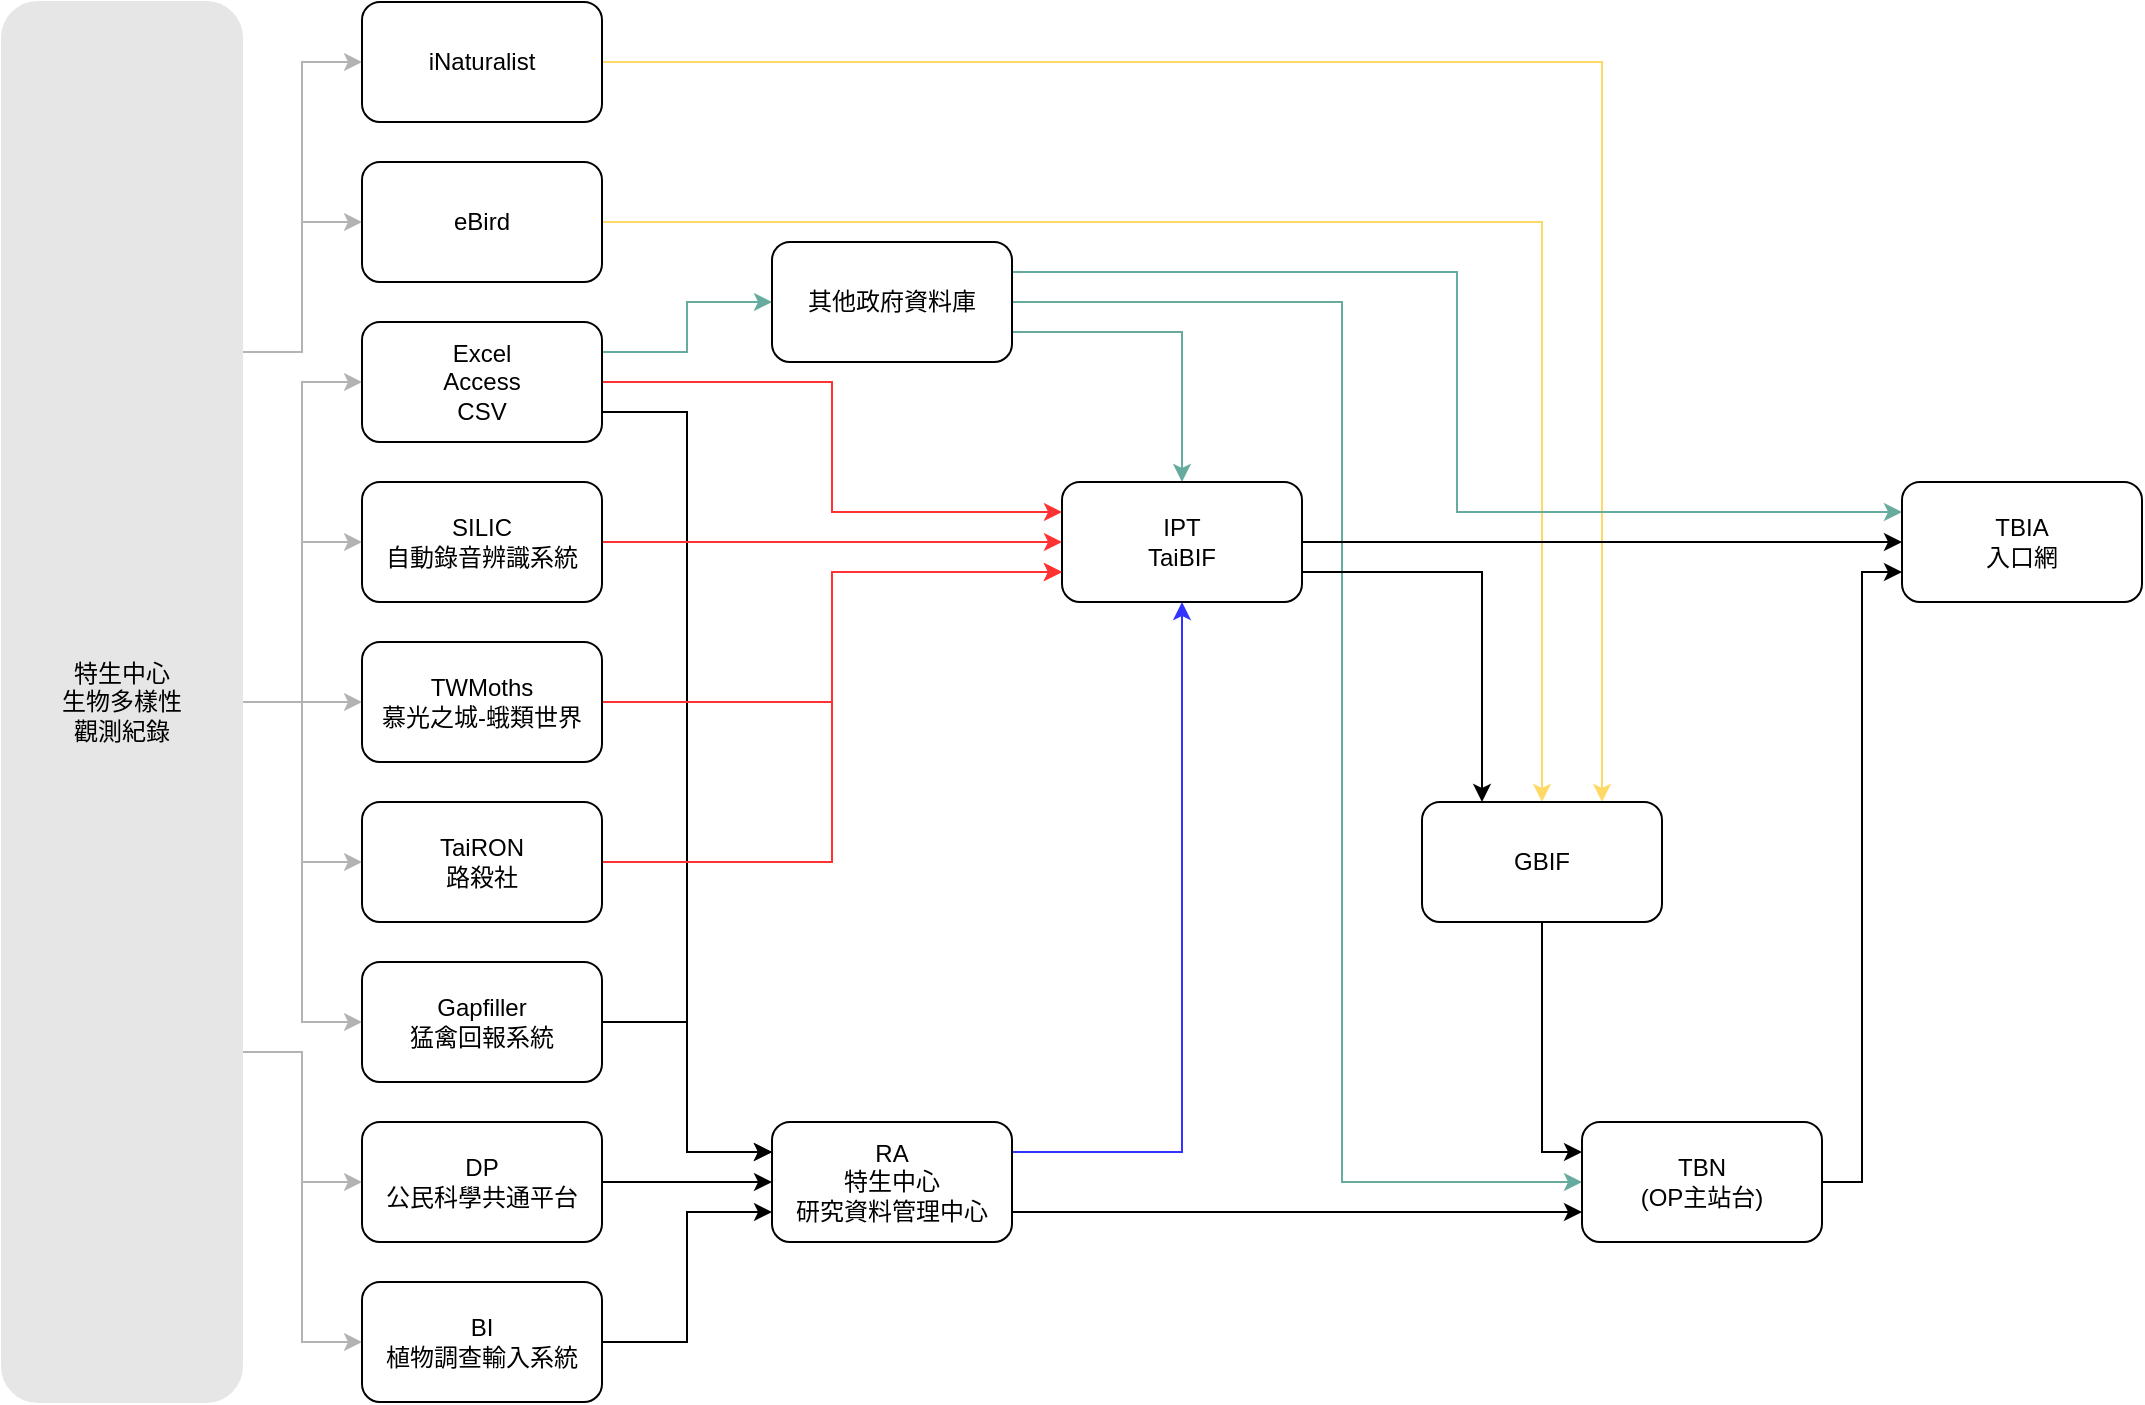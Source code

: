 <mxfile version="20.2.8" type="github">
  <diagram id="rm72Gj8ZxFal6YDLn9Lo" name="Page-1">
    <mxGraphModel dx="1662" dy="752" grid="1" gridSize="10" guides="1" tooltips="1" connect="1" arrows="1" fold="1" page="1" pageScale="1" pageWidth="1169" pageHeight="827" math="0" shadow="0">
      <root>
        <mxCell id="0" />
        <mxCell id="1" parent="0" />
        <mxCell id="_VTtxhrFGdUtf0AvVYgn-45" style="edgeStyle=orthogonalEdgeStyle;rounded=0;orthogonalLoop=1;jettySize=auto;html=1;exitX=1;exitY=0.25;exitDx=0;exitDy=0;entryX=0;entryY=0.5;entryDx=0;entryDy=0;shadow=0;strokeColor=#B3B3B3;fillColor=#FFB366;" edge="1" parent="1" source="uOPO1Oe3B9QStqaCYldA-2" target="uOPO1Oe3B9QStqaCYldA-10">
          <mxGeometry relative="1" as="geometry" />
        </mxCell>
        <mxCell id="_VTtxhrFGdUtf0AvVYgn-46" style="edgeStyle=orthogonalEdgeStyle;rounded=0;orthogonalLoop=1;jettySize=auto;html=1;exitX=1;exitY=0.25;exitDx=0;exitDy=0;shadow=0;strokeColor=#B3B3B3;fillColor=#FFB366;" edge="1" parent="1" source="uOPO1Oe3B9QStqaCYldA-2" target="uOPO1Oe3B9QStqaCYldA-9">
          <mxGeometry relative="1" as="geometry" />
        </mxCell>
        <mxCell id="_VTtxhrFGdUtf0AvVYgn-48" style="edgeStyle=orthogonalEdgeStyle;rounded=0;orthogonalLoop=1;jettySize=auto;html=1;exitX=1;exitY=0.5;exitDx=0;exitDy=0;entryX=0;entryY=0.5;entryDx=0;entryDy=0;shadow=0;strokeColor=#B3B3B3;fillColor=#FFB366;" edge="1" parent="1" source="uOPO1Oe3B9QStqaCYldA-2" target="uOPO1Oe3B9QStqaCYldA-3">
          <mxGeometry relative="1" as="geometry" />
        </mxCell>
        <mxCell id="_VTtxhrFGdUtf0AvVYgn-49" style="edgeStyle=orthogonalEdgeStyle;rounded=0;orthogonalLoop=1;jettySize=auto;html=1;exitX=1;exitY=0.5;exitDx=0;exitDy=0;entryX=0;entryY=0.5;entryDx=0;entryDy=0;shadow=0;strokeColor=#B3B3B3;fillColor=#FFB366;" edge="1" parent="1" source="uOPO1Oe3B9QStqaCYldA-2" target="uOPO1Oe3B9QStqaCYldA-7">
          <mxGeometry relative="1" as="geometry" />
        </mxCell>
        <mxCell id="_VTtxhrFGdUtf0AvVYgn-50" style="edgeStyle=orthogonalEdgeStyle;rounded=0;orthogonalLoop=1;jettySize=auto;html=1;exitX=1;exitY=0.5;exitDx=0;exitDy=0;shadow=0;strokeColor=#B3B3B3;fillColor=#FFB366;" edge="1" parent="1" source="uOPO1Oe3B9QStqaCYldA-2" target="uOPO1Oe3B9QStqaCYldA-8">
          <mxGeometry relative="1" as="geometry" />
        </mxCell>
        <mxCell id="_VTtxhrFGdUtf0AvVYgn-51" style="edgeStyle=orthogonalEdgeStyle;rounded=0;orthogonalLoop=1;jettySize=auto;html=1;exitX=1;exitY=0.5;exitDx=0;exitDy=0;entryX=0;entryY=0.5;entryDx=0;entryDy=0;shadow=0;strokeColor=#B3B3B3;fillColor=#FFB366;" edge="1" parent="1" source="uOPO1Oe3B9QStqaCYldA-2" target="_VTtxhrFGdUtf0AvVYgn-23">
          <mxGeometry relative="1" as="geometry" />
        </mxCell>
        <mxCell id="_VTtxhrFGdUtf0AvVYgn-52" style="edgeStyle=orthogonalEdgeStyle;rounded=0;orthogonalLoop=1;jettySize=auto;html=1;exitX=1;exitY=0.5;exitDx=0;exitDy=0;entryX=0;entryY=0.5;entryDx=0;entryDy=0;shadow=0;strokeColor=#B3B3B3;fillColor=#FFB366;" edge="1" parent="1" source="uOPO1Oe3B9QStqaCYldA-2" target="uOPO1Oe3B9QStqaCYldA-6">
          <mxGeometry relative="1" as="geometry" />
        </mxCell>
        <mxCell id="_VTtxhrFGdUtf0AvVYgn-53" style="edgeStyle=orthogonalEdgeStyle;rounded=0;orthogonalLoop=1;jettySize=auto;html=1;exitX=1;exitY=0.75;exitDx=0;exitDy=0;entryX=0;entryY=0.5;entryDx=0;entryDy=0;shadow=0;strokeColor=#B3B3B3;fillColor=#FFB366;" edge="1" parent="1" source="uOPO1Oe3B9QStqaCYldA-2" target="uOPO1Oe3B9QStqaCYldA-4">
          <mxGeometry relative="1" as="geometry" />
        </mxCell>
        <mxCell id="_VTtxhrFGdUtf0AvVYgn-54" style="edgeStyle=orthogonalEdgeStyle;rounded=0;orthogonalLoop=1;jettySize=auto;html=1;exitX=1;exitY=0.75;exitDx=0;exitDy=0;shadow=0;strokeColor=#B3B3B3;fillColor=#FFB366;" edge="1" parent="1" source="uOPO1Oe3B9QStqaCYldA-2" target="uOPO1Oe3B9QStqaCYldA-5">
          <mxGeometry relative="1" as="geometry" />
        </mxCell>
        <mxCell id="uOPO1Oe3B9QStqaCYldA-2" value="&lt;div&gt;特生中心&lt;/div&gt;&lt;div&gt;生物多樣性&lt;/div&gt;&lt;div&gt;觀測紀錄&lt;/div&gt;" style="rounded=1;whiteSpace=wrap;html=1;strokeColor=#E6E6E6;fillColor=#E6E6E6;" parent="1" vertex="1">
          <mxGeometry x="80" y="40" width="120" height="700" as="geometry" />
        </mxCell>
        <mxCell id="uOPO1Oe3B9QStqaCYldA-18" style="edgeStyle=orthogonalEdgeStyle;rounded=0;orthogonalLoop=1;jettySize=auto;html=1;exitX=1;exitY=0.75;exitDx=0;exitDy=0;entryX=0;entryY=0.25;entryDx=0;entryDy=0;strokeColor=#000000;" parent="1" source="uOPO1Oe3B9QStqaCYldA-3" target="uOPO1Oe3B9QStqaCYldA-11" edge="1">
          <mxGeometry relative="1" as="geometry">
            <Array as="points" />
          </mxGeometry>
        </mxCell>
        <mxCell id="uOPO1Oe3B9QStqaCYldA-33" style="edgeStyle=orthogonalEdgeStyle;rounded=0;orthogonalLoop=1;jettySize=auto;html=1;exitX=1;exitY=0.25;exitDx=0;exitDy=0;entryX=0;entryY=0.5;entryDx=0;entryDy=0;strokeColor=#67AB9F;" parent="1" source="uOPO1Oe3B9QStqaCYldA-3" target="uOPO1Oe3B9QStqaCYldA-13" edge="1">
          <mxGeometry relative="1" as="geometry" />
        </mxCell>
        <mxCell id="_VTtxhrFGdUtf0AvVYgn-32" style="edgeStyle=orthogonalEdgeStyle;rounded=0;orthogonalLoop=1;jettySize=auto;html=1;exitX=1;exitY=0.5;exitDx=0;exitDy=0;entryX=0;entryY=0.25;entryDx=0;entryDy=0;strokeColor=#FF3333;" edge="1" parent="1" source="uOPO1Oe3B9QStqaCYldA-3" target="uOPO1Oe3B9QStqaCYldA-14">
          <mxGeometry relative="1" as="geometry" />
        </mxCell>
        <mxCell id="uOPO1Oe3B9QStqaCYldA-3" value="&lt;div&gt;Excel&lt;/div&gt;&lt;div&gt;Access&lt;/div&gt;&lt;div&gt;CSV&lt;br&gt;&lt;/div&gt;" style="rounded=1;whiteSpace=wrap;html=1;" parent="1" vertex="1">
          <mxGeometry x="260" y="200" width="120" height="60" as="geometry" />
        </mxCell>
        <mxCell id="_VTtxhrFGdUtf0AvVYgn-38" style="edgeStyle=orthogonalEdgeStyle;rounded=0;orthogonalLoop=1;jettySize=auto;html=1;exitX=1;exitY=0.5;exitDx=0;exitDy=0;entryX=0;entryY=0.5;entryDx=0;entryDy=0;" edge="1" parent="1" source="uOPO1Oe3B9QStqaCYldA-4" target="uOPO1Oe3B9QStqaCYldA-11">
          <mxGeometry relative="1" as="geometry" />
        </mxCell>
        <mxCell id="uOPO1Oe3B9QStqaCYldA-4" value="&lt;div&gt;DP&lt;/div&gt;公民科學共通平台" style="rounded=1;whiteSpace=wrap;html=1;" parent="1" vertex="1">
          <mxGeometry x="260" y="600" width="120" height="60" as="geometry" />
        </mxCell>
        <mxCell id="_VTtxhrFGdUtf0AvVYgn-39" style="edgeStyle=orthogonalEdgeStyle;rounded=0;orthogonalLoop=1;jettySize=auto;html=1;exitX=1;exitY=0.5;exitDx=0;exitDy=0;entryX=0;entryY=0.75;entryDx=0;entryDy=0;" edge="1" parent="1" source="uOPO1Oe3B9QStqaCYldA-5" target="uOPO1Oe3B9QStqaCYldA-11">
          <mxGeometry relative="1" as="geometry" />
        </mxCell>
        <mxCell id="uOPO1Oe3B9QStqaCYldA-5" value="&lt;div&gt;BI&lt;/div&gt;植物調查輸入系統" style="rounded=1;whiteSpace=wrap;html=1;" parent="1" vertex="1">
          <mxGeometry x="260" y="680" width="120" height="60" as="geometry" />
        </mxCell>
        <mxCell id="_VTtxhrFGdUtf0AvVYgn-42" style="edgeStyle=orthogonalEdgeStyle;rounded=0;orthogonalLoop=1;jettySize=auto;html=1;exitX=1;exitY=0.5;exitDx=0;exitDy=0;entryX=0;entryY=0.25;entryDx=0;entryDy=0;" edge="1" parent="1" source="uOPO1Oe3B9QStqaCYldA-6" target="uOPO1Oe3B9QStqaCYldA-11">
          <mxGeometry relative="1" as="geometry" />
        </mxCell>
        <mxCell id="uOPO1Oe3B9QStqaCYldA-6" value="&lt;div&gt;Gapfiller&lt;/div&gt;&lt;div&gt;猛禽回報系統&lt;br&gt;&lt;/div&gt;" style="rounded=1;whiteSpace=wrap;html=1;" parent="1" vertex="1">
          <mxGeometry x="260" y="520" width="120" height="60" as="geometry" />
        </mxCell>
        <mxCell id="_VTtxhrFGdUtf0AvVYgn-34" style="edgeStyle=orthogonalEdgeStyle;rounded=0;orthogonalLoop=1;jettySize=auto;html=1;exitX=1;exitY=0.5;exitDx=0;exitDy=0;entryX=0;entryY=0.5;entryDx=0;entryDy=0;strokeColor=#FF3333;" edge="1" parent="1" source="uOPO1Oe3B9QStqaCYldA-7" target="uOPO1Oe3B9QStqaCYldA-14">
          <mxGeometry relative="1" as="geometry" />
        </mxCell>
        <mxCell id="uOPO1Oe3B9QStqaCYldA-7" value="&lt;div&gt;SILIC&lt;/div&gt;自動錄音辨識系統" style="rounded=1;whiteSpace=wrap;html=1;" parent="1" vertex="1">
          <mxGeometry x="260" y="280" width="120" height="60" as="geometry" />
        </mxCell>
        <mxCell id="_VTtxhrFGdUtf0AvVYgn-35" style="edgeStyle=orthogonalEdgeStyle;rounded=0;orthogonalLoop=1;jettySize=auto;html=1;exitX=1;exitY=0.5;exitDx=0;exitDy=0;entryX=0;entryY=0.75;entryDx=0;entryDy=0;strokeColor=#FF3333;" edge="1" parent="1" source="uOPO1Oe3B9QStqaCYldA-8" target="uOPO1Oe3B9QStqaCYldA-14">
          <mxGeometry relative="1" as="geometry" />
        </mxCell>
        <mxCell id="uOPO1Oe3B9QStqaCYldA-8" value="&lt;div&gt;TWMoths&lt;/div&gt;&lt;div&gt;慕光之城-蛾類世界&lt;br&gt;&lt;/div&gt;" style="rounded=1;whiteSpace=wrap;html=1;" parent="1" vertex="1">
          <mxGeometry x="260" y="360" width="120" height="60" as="geometry" />
        </mxCell>
        <mxCell id="_VTtxhrFGdUtf0AvVYgn-4" style="edgeStyle=orthogonalEdgeStyle;rounded=0;orthogonalLoop=1;jettySize=auto;html=1;exitX=1;exitY=0.5;exitDx=0;exitDy=0;entryX=0.5;entryY=0;entryDx=0;entryDy=0;strokeColor=#FFD966;" edge="1" parent="1" source="uOPO1Oe3B9QStqaCYldA-9" target="uOPO1Oe3B9QStqaCYldA-25">
          <mxGeometry relative="1" as="geometry" />
        </mxCell>
        <mxCell id="uOPO1Oe3B9QStqaCYldA-9" value="&lt;div&gt;eBird&lt;/div&gt;" style="rounded=1;whiteSpace=wrap;html=1;" parent="1" vertex="1">
          <mxGeometry x="260" y="120" width="120" height="60" as="geometry" />
        </mxCell>
        <mxCell id="_VTtxhrFGdUtf0AvVYgn-5" style="edgeStyle=orthogonalEdgeStyle;rounded=0;orthogonalLoop=1;jettySize=auto;html=1;exitX=1;exitY=0.5;exitDx=0;exitDy=0;entryX=0.75;entryY=0;entryDx=0;entryDy=0;strokeColor=#FFD966;" edge="1" parent="1" source="uOPO1Oe3B9QStqaCYldA-10" target="uOPO1Oe3B9QStqaCYldA-25">
          <mxGeometry relative="1" as="geometry">
            <mxPoint x="710" y="280" as="targetPoint" />
          </mxGeometry>
        </mxCell>
        <mxCell id="uOPO1Oe3B9QStqaCYldA-10" value="iNaturalist" style="rounded=1;whiteSpace=wrap;html=1;" parent="1" vertex="1">
          <mxGeometry x="260" y="40" width="120" height="60" as="geometry" />
        </mxCell>
        <mxCell id="uOPO1Oe3B9QStqaCYldA-24" style="edgeStyle=orthogonalEdgeStyle;rounded=0;orthogonalLoop=1;jettySize=auto;html=1;entryX=0;entryY=0.75;entryDx=0;entryDy=0;exitX=1;exitY=0.75;exitDx=0;exitDy=0;" parent="1" source="uOPO1Oe3B9QStqaCYldA-11" target="uOPO1Oe3B9QStqaCYldA-23" edge="1">
          <mxGeometry relative="1" as="geometry">
            <mxPoint x="580" y="640" as="sourcePoint" />
          </mxGeometry>
        </mxCell>
        <mxCell id="_VTtxhrFGdUtf0AvVYgn-1" style="edgeStyle=orthogonalEdgeStyle;rounded=0;orthogonalLoop=1;jettySize=auto;html=1;exitX=1;exitY=0.25;exitDx=0;exitDy=0;entryX=0.5;entryY=1;entryDx=0;entryDy=0;strokeColor=#3333FF;shadow=0;" edge="1" parent="1" source="uOPO1Oe3B9QStqaCYldA-11" target="uOPO1Oe3B9QStqaCYldA-14">
          <mxGeometry relative="1" as="geometry" />
        </mxCell>
        <mxCell id="uOPO1Oe3B9QStqaCYldA-11" value="&lt;div&gt;RA&lt;/div&gt;&lt;div&gt;特生中心&lt;/div&gt;&lt;div&gt;研究資料管理中心&lt;br&gt;&lt;/div&gt;" style="rounded=1;whiteSpace=wrap;html=1;" parent="1" vertex="1">
          <mxGeometry x="465" y="600" width="120" height="60" as="geometry" />
        </mxCell>
        <mxCell id="_VTtxhrFGdUtf0AvVYgn-41" style="edgeStyle=orthogonalEdgeStyle;rounded=0;orthogonalLoop=1;jettySize=auto;html=1;entryX=0.5;entryY=0;entryDx=0;entryDy=0;strokeColor=#67AB9F;exitX=1;exitY=0.75;exitDx=0;exitDy=0;" edge="1" parent="1" source="uOPO1Oe3B9QStqaCYldA-13" target="uOPO1Oe3B9QStqaCYldA-14">
          <mxGeometry relative="1" as="geometry">
            <mxPoint x="580" y="190" as="sourcePoint" />
          </mxGeometry>
        </mxCell>
        <mxCell id="_VTtxhrFGdUtf0AvVYgn-43" style="edgeStyle=orthogonalEdgeStyle;rounded=0;orthogonalLoop=1;jettySize=auto;html=1;exitX=1;exitY=0.25;exitDx=0;exitDy=0;entryX=0;entryY=0.25;entryDx=0;entryDy=0;shadow=0;strokeColor=#67AB9F;fillColor=#FFB366;" edge="1" parent="1" source="uOPO1Oe3B9QStqaCYldA-13" target="_VTtxhrFGdUtf0AvVYgn-7">
          <mxGeometry relative="1" as="geometry" />
        </mxCell>
        <mxCell id="_VTtxhrFGdUtf0AvVYgn-60" style="edgeStyle=orthogonalEdgeStyle;rounded=0;orthogonalLoop=1;jettySize=auto;html=1;exitX=1;exitY=0.5;exitDx=0;exitDy=0;entryX=0;entryY=0.5;entryDx=0;entryDy=0;shadow=0;strokeColor=#67AB9F;fillColor=#FFB366;" edge="1" parent="1" source="uOPO1Oe3B9QStqaCYldA-13" target="uOPO1Oe3B9QStqaCYldA-23">
          <mxGeometry relative="1" as="geometry">
            <Array as="points">
              <mxPoint x="750" y="190" />
              <mxPoint x="750" y="630" />
            </Array>
          </mxGeometry>
        </mxCell>
        <mxCell id="uOPO1Oe3B9QStqaCYldA-13" value="其他政府資料庫" style="rounded=1;whiteSpace=wrap;html=1;" parent="1" vertex="1">
          <mxGeometry x="465" y="160" width="120" height="60" as="geometry" />
        </mxCell>
        <mxCell id="_VTtxhrFGdUtf0AvVYgn-11" style="edgeStyle=orthogonalEdgeStyle;rounded=0;orthogonalLoop=1;jettySize=auto;html=1;exitX=1;exitY=0.5;exitDx=0;exitDy=0;entryX=0;entryY=0.5;entryDx=0;entryDy=0;strokeColor=#000000;" edge="1" parent="1" source="uOPO1Oe3B9QStqaCYldA-14" target="_VTtxhrFGdUtf0AvVYgn-7">
          <mxGeometry relative="1" as="geometry" />
        </mxCell>
        <mxCell id="_VTtxhrFGdUtf0AvVYgn-55" style="edgeStyle=orthogonalEdgeStyle;rounded=0;orthogonalLoop=1;jettySize=auto;html=1;exitX=1;exitY=0.75;exitDx=0;exitDy=0;entryX=0.25;entryY=0;entryDx=0;entryDy=0;shadow=0;strokeColor=#000000;fillColor=#FFB366;" edge="1" parent="1" source="uOPO1Oe3B9QStqaCYldA-14" target="uOPO1Oe3B9QStqaCYldA-25">
          <mxGeometry relative="1" as="geometry" />
        </mxCell>
        <mxCell id="uOPO1Oe3B9QStqaCYldA-14" value="&lt;div&gt;IPT&lt;/div&gt;&lt;div&gt;TaiBIF&lt;br&gt;&lt;/div&gt;" style="rounded=1;whiteSpace=wrap;html=1;" parent="1" vertex="1">
          <mxGeometry x="610" y="280" width="120" height="60" as="geometry" />
        </mxCell>
        <mxCell id="_VTtxhrFGdUtf0AvVYgn-10" style="edgeStyle=orthogonalEdgeStyle;rounded=0;orthogonalLoop=1;jettySize=auto;html=1;exitX=1;exitY=0.5;exitDx=0;exitDy=0;entryX=0;entryY=0.75;entryDx=0;entryDy=0;" edge="1" parent="1" source="uOPO1Oe3B9QStqaCYldA-23" target="_VTtxhrFGdUtf0AvVYgn-7">
          <mxGeometry relative="1" as="geometry" />
        </mxCell>
        <mxCell id="uOPO1Oe3B9QStqaCYldA-23" value="&lt;div&gt;TBN&lt;/div&gt;&lt;div&gt;(OP主站台)&lt;br&gt;&lt;/div&gt;" style="rounded=1;whiteSpace=wrap;html=1;" parent="1" vertex="1">
          <mxGeometry x="870" y="600" width="120" height="60" as="geometry" />
        </mxCell>
        <mxCell id="_VTtxhrFGdUtf0AvVYgn-3" style="edgeStyle=orthogonalEdgeStyle;rounded=0;orthogonalLoop=1;jettySize=auto;html=1;exitX=0.5;exitY=1;exitDx=0;exitDy=0;entryX=0;entryY=0.25;entryDx=0;entryDy=0;" edge="1" parent="1" source="uOPO1Oe3B9QStqaCYldA-25" target="uOPO1Oe3B9QStqaCYldA-23">
          <mxGeometry relative="1" as="geometry" />
        </mxCell>
        <mxCell id="uOPO1Oe3B9QStqaCYldA-25" value="GBIF" style="rounded=1;whiteSpace=wrap;html=1;" parent="1" vertex="1">
          <mxGeometry x="790" y="440" width="120" height="60" as="geometry" />
        </mxCell>
        <mxCell id="_VTtxhrFGdUtf0AvVYgn-7" value="&lt;div&gt;TBIA&lt;/div&gt;入口網" style="rounded=1;whiteSpace=wrap;html=1;" vertex="1" parent="1">
          <mxGeometry x="1030" y="280" width="120" height="60" as="geometry" />
        </mxCell>
        <mxCell id="_VTtxhrFGdUtf0AvVYgn-37" style="edgeStyle=orthogonalEdgeStyle;rounded=0;orthogonalLoop=1;jettySize=auto;html=1;exitX=1;exitY=0.5;exitDx=0;exitDy=0;entryX=0;entryY=0.75;entryDx=0;entryDy=0;strokeColor=#FF3333;" edge="1" parent="1" source="_VTtxhrFGdUtf0AvVYgn-23" target="uOPO1Oe3B9QStqaCYldA-14">
          <mxGeometry relative="1" as="geometry" />
        </mxCell>
        <mxCell id="_VTtxhrFGdUtf0AvVYgn-23" value="&lt;div&gt;TaiRON&lt;/div&gt;&lt;div&gt;路殺社&lt;br&gt;&lt;/div&gt;" style="rounded=1;whiteSpace=wrap;html=1;" vertex="1" parent="1">
          <mxGeometry x="260" y="440" width="120" height="60" as="geometry" />
        </mxCell>
      </root>
    </mxGraphModel>
  </diagram>
</mxfile>

